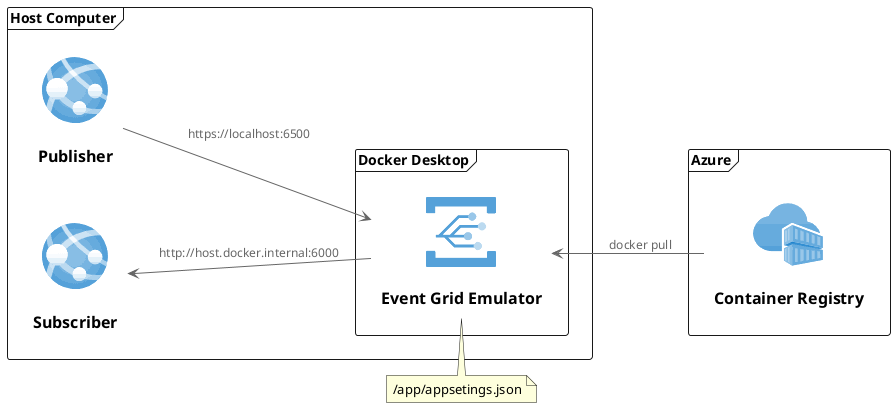 @startuml diagram-generated

left to right direction

' https://github.com/plantuml-stdlib/Azure-PlantUML
!include <azure/AzureCommon.puml>
!include <azure/AzureSimplified.puml>
!include <azure/Compute/AzureAppService.puml>
!include <azure/Integration/AzureEventGrid.puml>
!include <azure/Containers/AzureContainerRegistry.puml>
frame "Host Computer" {
	AzureAppService(pub, "Publisher", "")
	AzureAppService(sub, "Subscriber", "")
	frame "Docker Desktop" as docker {
		AzureEventGrid(ege, "Event Grid Emulator", "")
	}
}
frame Azure {
    AzureContainerRegistry(acr, "Container Registry", "")
}
note top of ege
    /app/appsetings.json
end note

pub --> ege : "https://localhost:6500"
sub <-- ege : "http://host.docker.internal:6000"
ege <-- acr : "docker pull"
@enduml